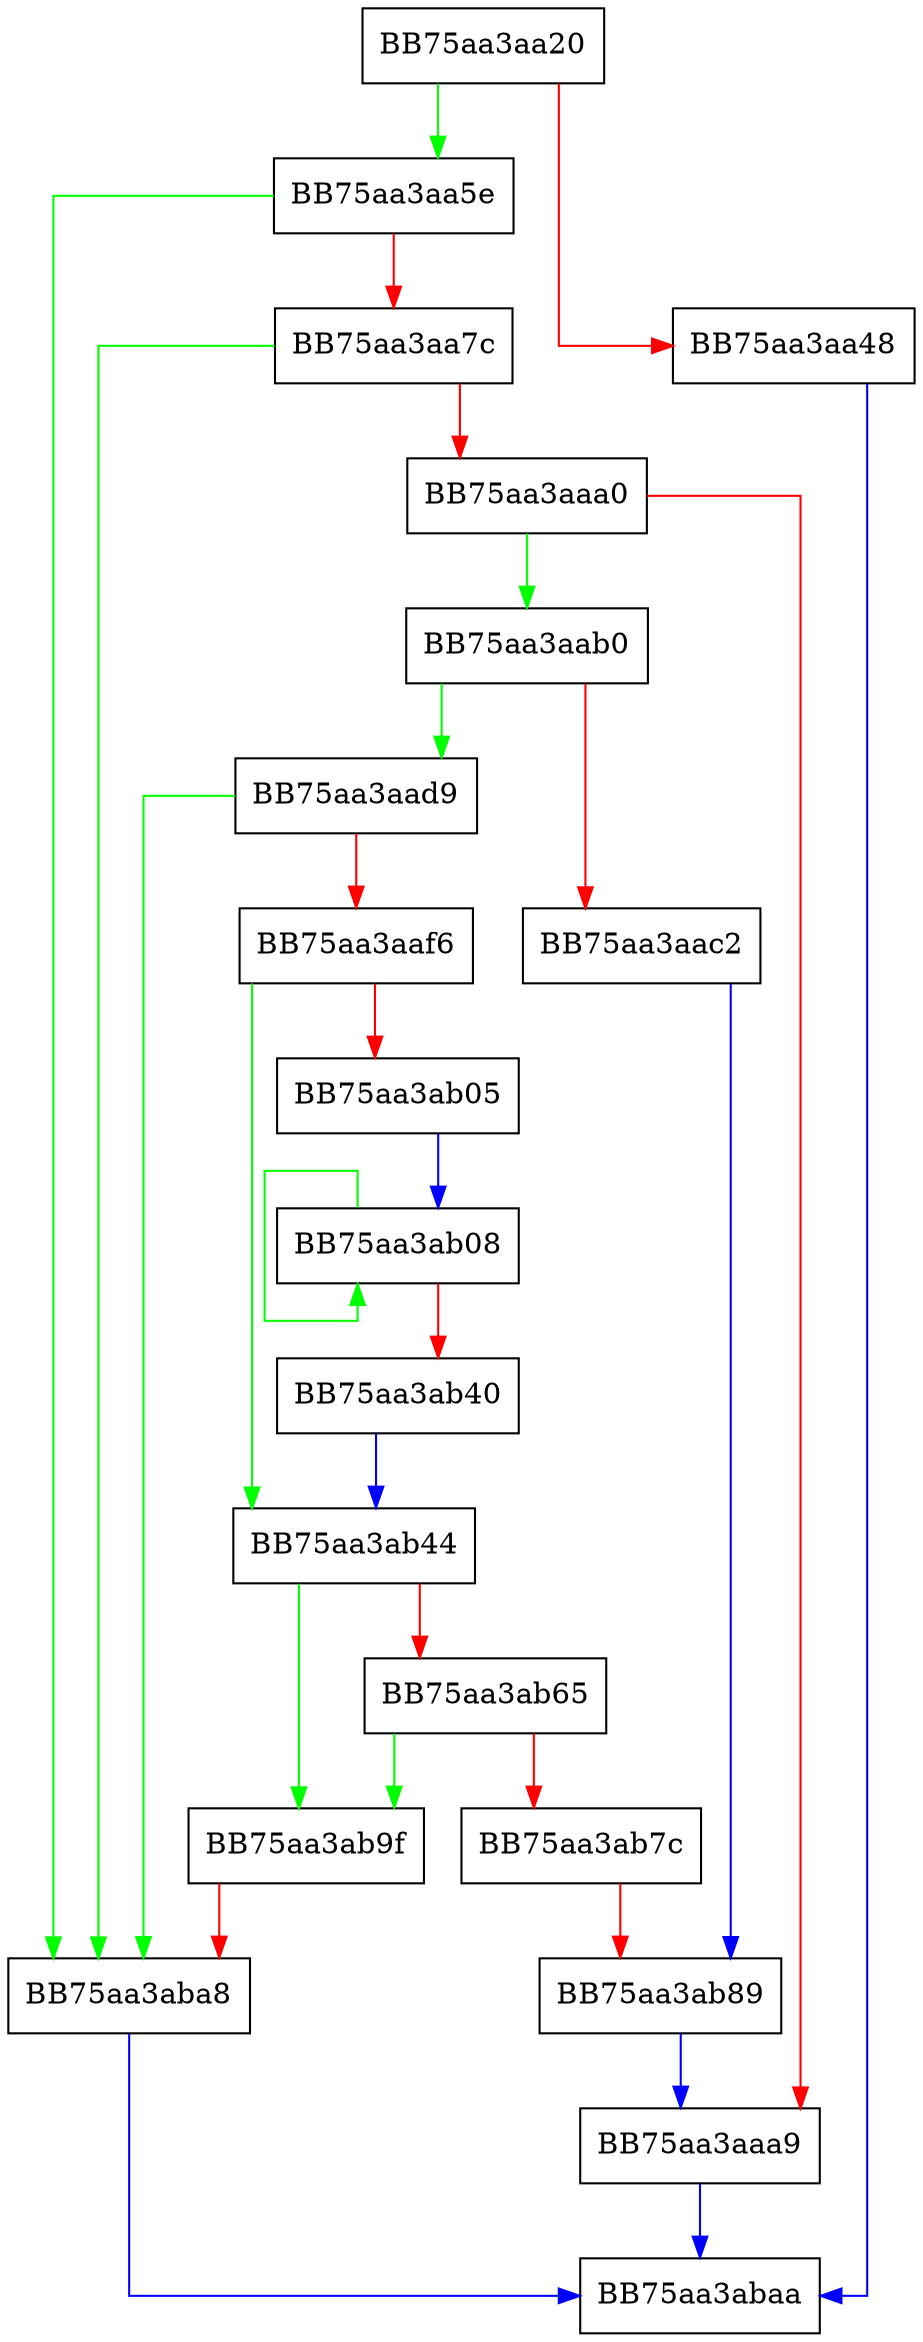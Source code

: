 digraph toUpperCase {
  node [shape="box"];
  graph [splines=ortho];
  BB75aa3aa20 -> BB75aa3aa5e [color="green"];
  BB75aa3aa20 -> BB75aa3aa48 [color="red"];
  BB75aa3aa48 -> BB75aa3abaa [color="blue"];
  BB75aa3aa5e -> BB75aa3aba8 [color="green"];
  BB75aa3aa5e -> BB75aa3aa7c [color="red"];
  BB75aa3aa7c -> BB75aa3aba8 [color="green"];
  BB75aa3aa7c -> BB75aa3aaa0 [color="red"];
  BB75aa3aaa0 -> BB75aa3aab0 [color="green"];
  BB75aa3aaa0 -> BB75aa3aaa9 [color="red"];
  BB75aa3aaa9 -> BB75aa3abaa [color="blue"];
  BB75aa3aab0 -> BB75aa3aad9 [color="green"];
  BB75aa3aab0 -> BB75aa3aac2 [color="red"];
  BB75aa3aac2 -> BB75aa3ab89 [color="blue"];
  BB75aa3aad9 -> BB75aa3aba8 [color="green"];
  BB75aa3aad9 -> BB75aa3aaf6 [color="red"];
  BB75aa3aaf6 -> BB75aa3ab44 [color="green"];
  BB75aa3aaf6 -> BB75aa3ab05 [color="red"];
  BB75aa3ab05 -> BB75aa3ab08 [color="blue"];
  BB75aa3ab08 -> BB75aa3ab08 [color="green"];
  BB75aa3ab08 -> BB75aa3ab40 [color="red"];
  BB75aa3ab40 -> BB75aa3ab44 [color="blue"];
  BB75aa3ab44 -> BB75aa3ab9f [color="green"];
  BB75aa3ab44 -> BB75aa3ab65 [color="red"];
  BB75aa3ab65 -> BB75aa3ab9f [color="green"];
  BB75aa3ab65 -> BB75aa3ab7c [color="red"];
  BB75aa3ab7c -> BB75aa3ab89 [color="red"];
  BB75aa3ab89 -> BB75aa3aaa9 [color="blue"];
  BB75aa3ab9f -> BB75aa3aba8 [color="red"];
  BB75aa3aba8 -> BB75aa3abaa [color="blue"];
}